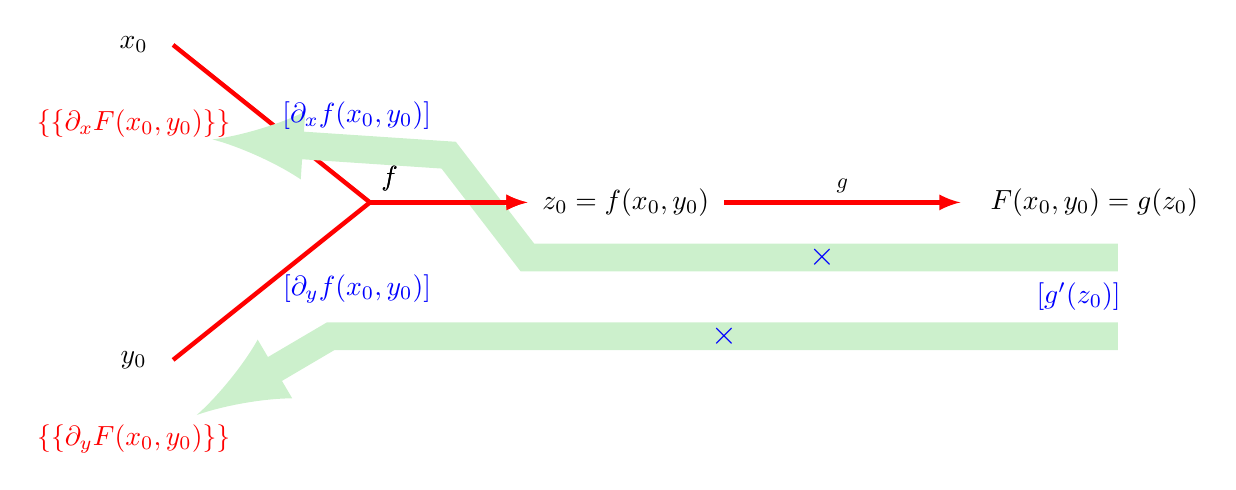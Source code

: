 \begin{tikzpicture}

%  \fill (0,-2) circle (0.5ex);
%  \fill (6,0) circle (0.5ex);
%  \fill (11,0) circle (0.5ex);

\node at (0,2) {$x_0$};
\node at (0,-2) {$y_0$};

\node[red] at (0,1) {$\{\{\partial_x F(x_0,y_0)\}\}$};
\node[red] at (0,-3) {$\{\{\partial_y F(x_0,y_0)\}\}$};

\node at (6.25,0) {$z_0=f(x_0,y_0)$};
\node at (12.2,0) {$F(x_0,y_0)=g(z_0)$};
 \node[blue] at (12,-1.2) {$[g'(z_0)]$};
\draw[ultra thick,red]  (0.5,2) -- (3,0);
\draw[ultra thick,red] (0.5,-2) -- (3,0);
 \draw[->,>=latex,ultra thick,red] (3,0) -- ++(2,0) node[pos=0,above right,black,scale=1]{$f$} ;
\draw[->,>=latex,ultra thick,red] (7.5,0) -- ++(3,0) node[midway,above,black,scale=0.8]{$g$};

\draw[->,>=latex,ultra thick,green!70!black!20,line width=10pt] (12.5,-1.7) to node[midway,blue,scale=1.2]{$\times$} ++(-10,0) to ++(-1.7,-1) ;

\draw[->,>=latex,ultra thick,green!70!black!20,line width=10pt] (12.5,-0.7) to node[midway,blue,scale=1.2]{$\times$} ++(-7.5,0) to ++(-1,1.3) to ++(-3,0.2) ;

 \node[blue,left] at (3.9,1.1) {$[\partial_x f(x_0,y_0)]$};
 \node[blue,left] at (3.9,-1.1) {$[\partial_y f(x_0,y_0)]$};
 \draw[->,>=latex,ultra thick,red] (3,0) -- ++(2,0) node[pos=0,above right,black,scale=1]{$f$} ;

%,opacity=0.5
%line width=5pt
\end{tikzpicture}